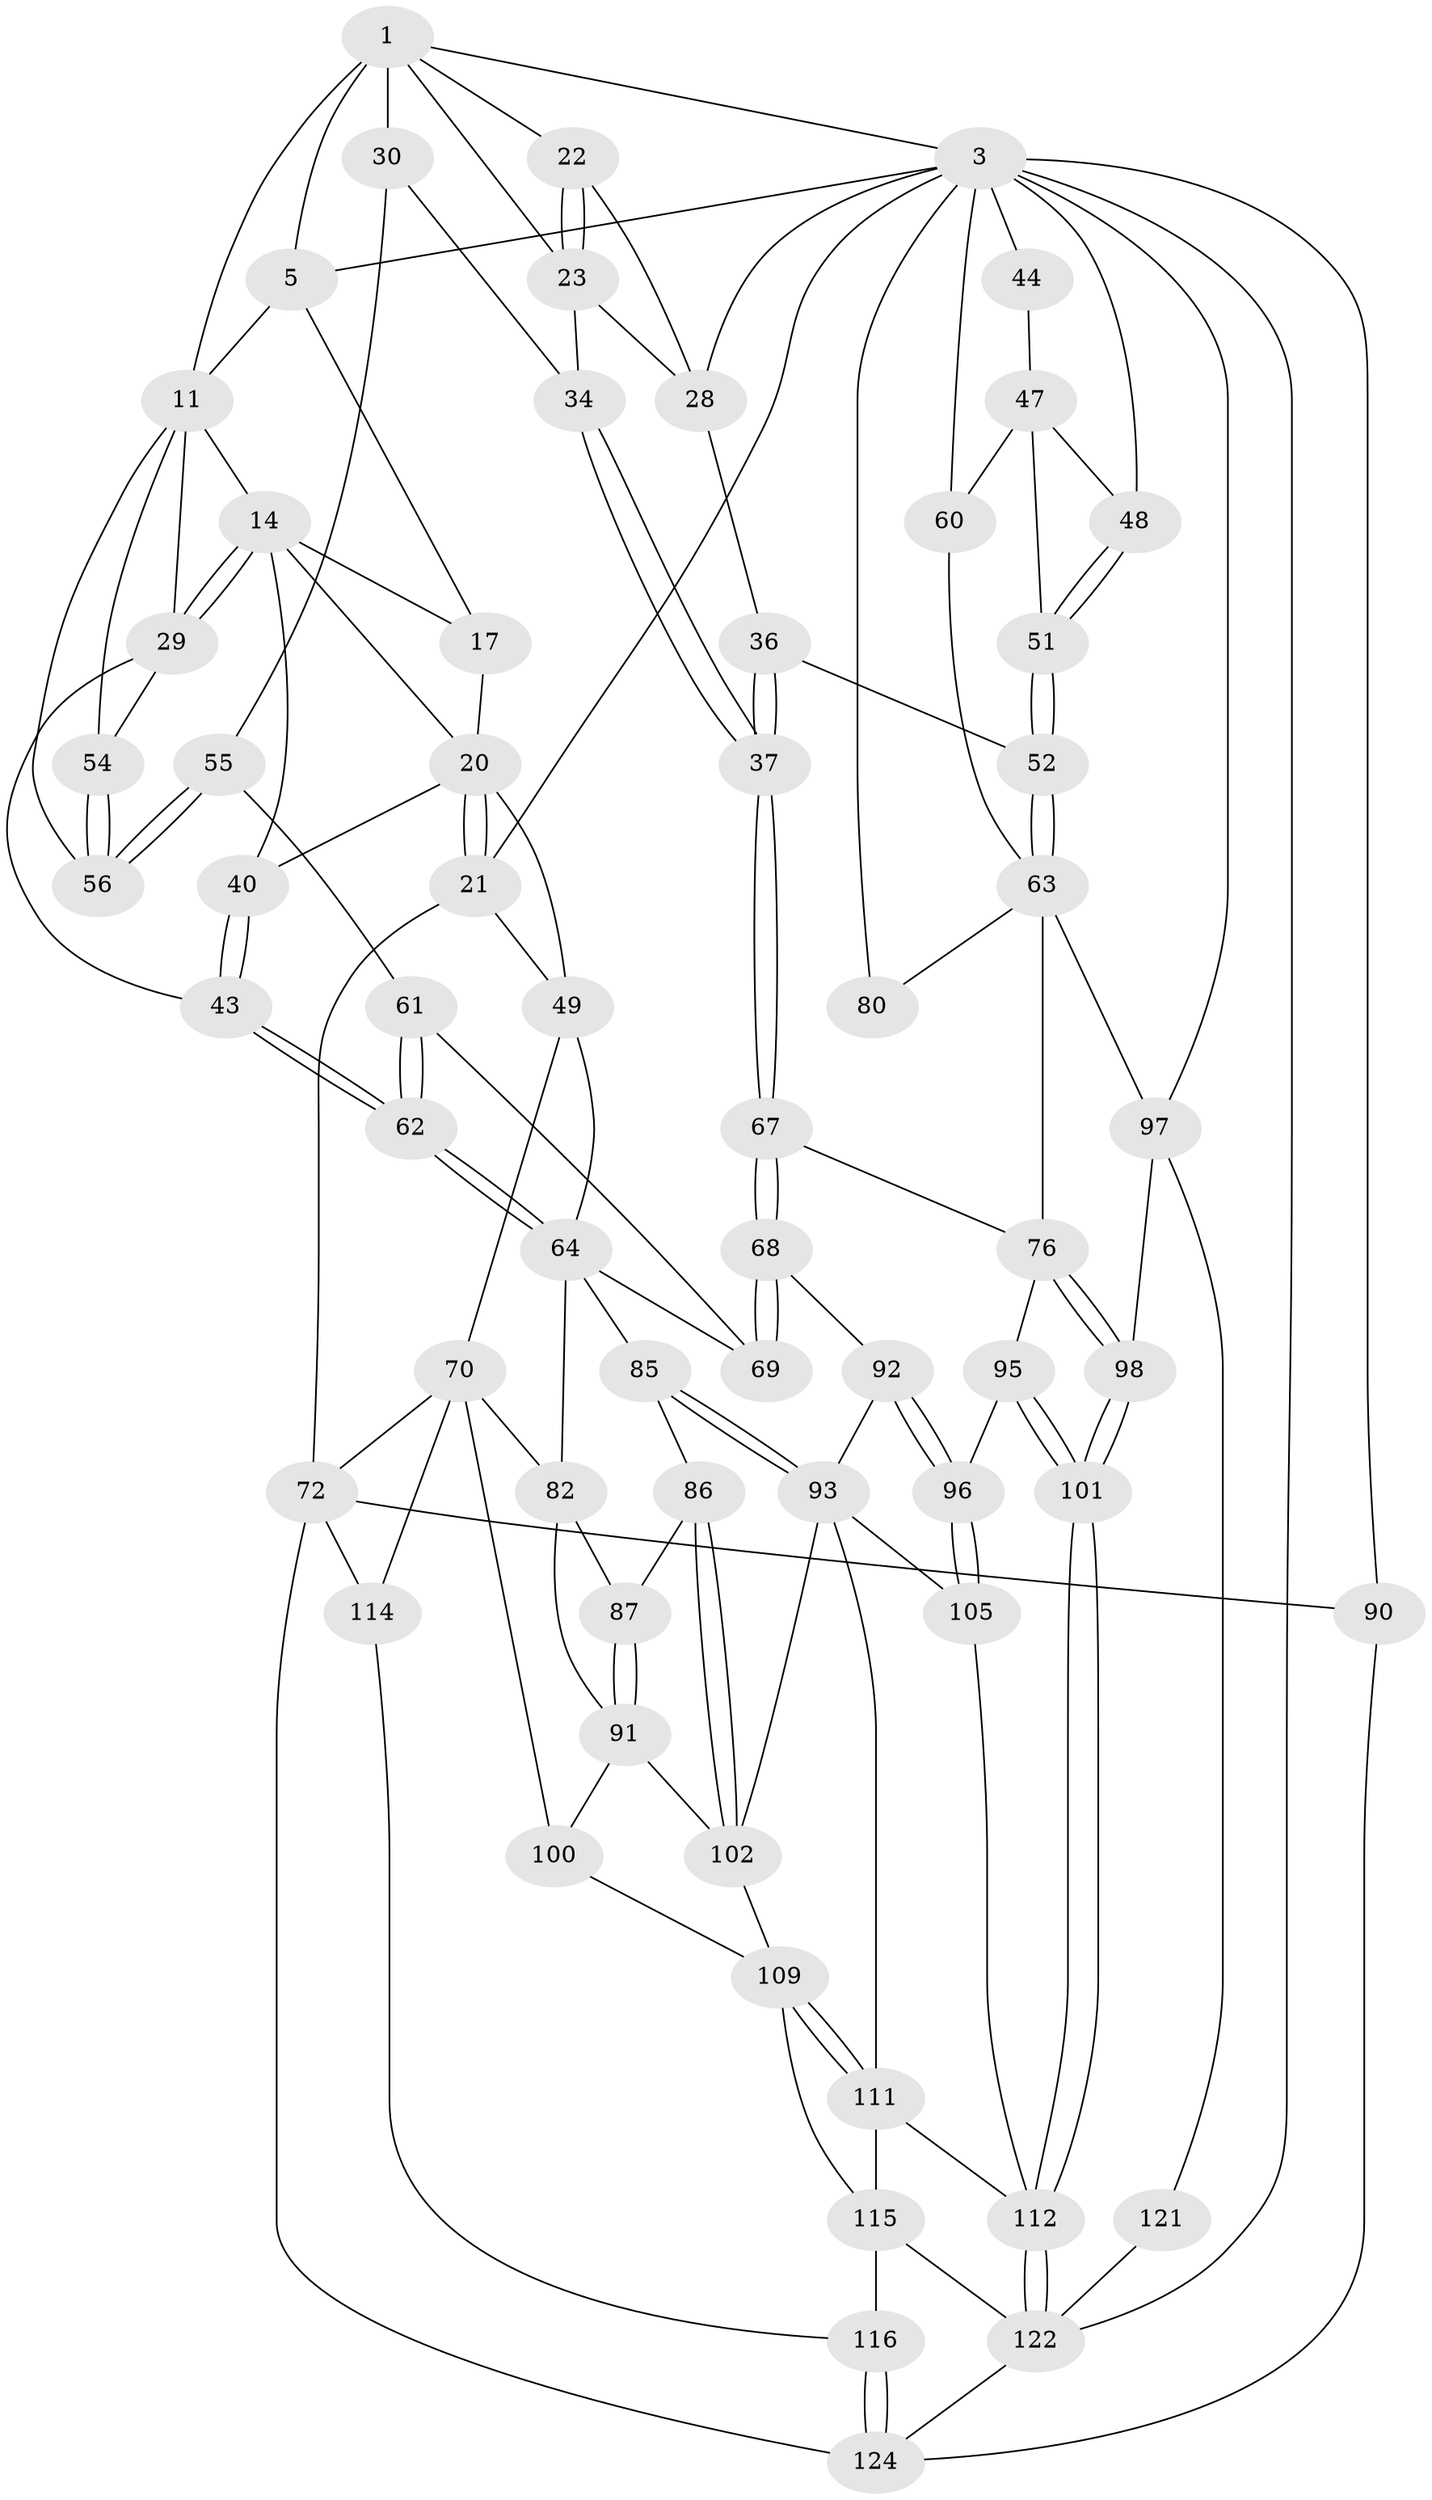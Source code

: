 // original degree distribution, {3: 0.015625, 5: 0.5, 6: 0.234375, 4: 0.25}
// Generated by graph-tools (version 1.1) at 2025/27/03/15/25 16:27:57]
// undirected, 64 vertices, 147 edges
graph export_dot {
graph [start="1"]
  node [color=gray90,style=filled];
  1 [pos="+0.719371236308329+0",super="+2+8"];
  3 [pos="+1+0",super="+4+78+26"];
  5 [pos="+0.011644782995139692+0",super="+6+18"];
  11 [pos="+0.42867984874897846+0.10160151850141397",super="+53+12"];
  14 [pos="+0.1535716678835501+0.12137667140958983",super="+15"];
  17 [pos="+0.1047905309866737+0.10067001228099823",super="+19"];
  20 [pos="+0.018301087450468365+0.13249619308119562",super="+33"];
  21 [pos="+0+0.1708660761823543",super="+50"];
  22 [pos="+0.825939906444881+0"];
  23 [pos="+0.6771505838390803+0.09079263699416938",super="+24"];
  28 [pos="+0.837619399864027+0",super="+31"];
  29 [pos="+0.24261305094715296+0.1693417772205761",super="+42"];
  30 [pos="+0.528535256291035+0.17009328232544238",super="+35"];
  34 [pos="+0.6258691755572888+0.297429422166022"];
  36 [pos="+0.6867014280489329+0.32726315018184726"];
  37 [pos="+0.6721461186548042+0.32758899197163854"];
  40 [pos="+0.12111405085459032+0.2506263947025997"];
  43 [pos="+0.2632648659015187+0.24927631274926523"];
  44 [pos="+0.9438865589512041+0.13779546301039294",super="+46"];
  47 [pos="+0.9479975851635443+0.23333363668391172",super="+58"];
  48 [pos="+0.879309480339284+0.2032051226074089"];
  49 [pos="+0.040984872501689584+0.2958198642689342",super="+66"];
  51 [pos="+0.8300927869728335+0.2844613259922854"];
  52 [pos="+0.692312898151557+0.33000474038129046"];
  54 [pos="+0.3212660343850766+0.19856474108434766"];
  55 [pos="+0.46341922239733263+0.32558937002971"];
  56 [pos="+0.45096484821657196+0.30862799766113036"];
  60 [pos="+0.9728578563705855+0.40094065230938064"];
  61 [pos="+0.44266870191196284+0.3440166975217708"];
  62 [pos="+0.2924628890282248+0.38947114852216097"];
  63 [pos="+0.802818251751221+0.4529395401399357",super="+75"];
  64 [pos="+0.28844744523214044+0.39976077283427286",super="+74+65"];
  67 [pos="+0.5726782729735399+0.49630837810255707"];
  68 [pos="+0.5627380221709993+0.4957262708595676",super="+81"];
  69 [pos="+0.4818628502114556+0.4563686708318853",super="+73"];
  70 [pos="+0+0.552605406644699",super="+84+71"];
  72 [pos="+0+0.5895884871274585",super="+88"];
  76 [pos="+0.6942001298910991+0.5745805121470986",super="+77"];
  80 [pos="+1+0.5747940622187399"];
  82 [pos="+0.18686092452810335+0.4764858510797182",super="+83"];
  85 [pos="+0.3219090891471964+0.5801388046622237"];
  86 [pos="+0.3156586532364424+0.5859414970829288"];
  87 [pos="+0.2172544470264641+0.5478972772507711"];
  90 [pos="+0+1"];
  91 [pos="+0.19926935014903313+0.6172201213839081",super="+99"];
  92 [pos="+0.4279552318610789+0.6147128208941784"];
  93 [pos="+0.4096176584752151+0.6158974182377943",super="+103"];
  95 [pos="+0.5629523771485999+0.6680339645187704"];
  96 [pos="+0.5046387963115349+0.6695152477917127"];
  97 [pos="+0.8099785942090255+0.7311528036250627",super="+119"];
  98 [pos="+0.7389570252291903+0.7239103774071441"];
  100 [pos="+0.20187709291773215+0.6790309013062228",super="+107"];
  101 [pos="+0.6256380663044615+0.751519389072671"];
  102 [pos="+0.2729320425550241+0.6420070144984924",super="+104"];
  105 [pos="+0.43836041298294764+0.7454154188770211"];
  109 [pos="+0.3055027231604109+0.7730154838801232",super="+110"];
  111 [pos="+0.40247467135154136+0.7952468682976813",super="+118"];
  112 [pos="+0.6106599347273771+0.7966123909378724",super="+113"];
  114 [pos="+0.11623259393417255+0.7702626324105075",super="+117"];
  115 [pos="+0.2541336279991973+0.8750431977356243",super="+120"];
  116 [pos="+0.18131858684454447+0.882675141310422"];
  121 [pos="+0.8261781065847865+0.8638603493343708"];
  122 [pos="+0.6481975696272887+0.8817903789184152",super="+125"];
  124 [pos="+0.08687348297860609+1",super="+127"];
  1 -- 3;
  1 -- 22;
  1 -- 5;
  1 -- 23;
  1 -- 11;
  1 -- 30 [weight=2];
  3 -- 5;
  3 -- 90 [weight=2];
  3 -- 21;
  3 -- 80 [weight=2];
  3 -- 122;
  3 -- 48;
  3 -- 44 [weight=3];
  3 -- 28 [weight=2];
  3 -- 60;
  3 -- 97;
  5 -- 17 [weight=2];
  5 -- 11;
  11 -- 56;
  11 -- 54;
  11 -- 29;
  11 -- 14;
  14 -- 29;
  14 -- 29;
  14 -- 40;
  14 -- 17;
  14 -- 20;
  17 -- 20;
  20 -- 21;
  20 -- 21;
  20 -- 40;
  20 -- 49;
  21 -- 72;
  21 -- 49;
  22 -- 23;
  22 -- 23;
  22 -- 28;
  23 -- 34;
  23 -- 28;
  28 -- 36;
  29 -- 43;
  29 -- 54;
  30 -- 34;
  30 -- 55;
  34 -- 37;
  34 -- 37;
  36 -- 37;
  36 -- 37;
  36 -- 52;
  37 -- 67;
  37 -- 67;
  40 -- 43;
  40 -- 43;
  43 -- 62;
  43 -- 62;
  44 -- 47;
  47 -- 48;
  47 -- 51;
  47 -- 60;
  48 -- 51;
  48 -- 51;
  49 -- 70;
  49 -- 64;
  51 -- 52;
  51 -- 52;
  52 -- 63;
  52 -- 63;
  54 -- 56;
  54 -- 56;
  55 -- 56;
  55 -- 56;
  55 -- 61;
  60 -- 63;
  61 -- 62;
  61 -- 62;
  61 -- 69;
  62 -- 64;
  62 -- 64;
  63 -- 80;
  63 -- 97;
  63 -- 76;
  64 -- 85;
  64 -- 69;
  64 -- 82;
  67 -- 68;
  67 -- 68;
  67 -- 76;
  68 -- 69 [weight=2];
  68 -- 69;
  68 -- 92;
  70 -- 100 [weight=2];
  70 -- 72;
  70 -- 114;
  70 -- 82;
  72 -- 114 [weight=2];
  72 -- 124;
  72 -- 90;
  76 -- 98;
  76 -- 98;
  76 -- 95;
  82 -- 87;
  82 -- 91;
  85 -- 86;
  85 -- 93;
  85 -- 93;
  86 -- 87;
  86 -- 102;
  86 -- 102;
  87 -- 91;
  87 -- 91;
  90 -- 124;
  91 -- 100;
  91 -- 102;
  92 -- 93;
  92 -- 96;
  92 -- 96;
  93 -- 105;
  93 -- 111;
  93 -- 102;
  95 -- 96;
  95 -- 101;
  95 -- 101;
  96 -- 105;
  96 -- 105;
  97 -- 98;
  97 -- 121;
  98 -- 101;
  98 -- 101;
  100 -- 109;
  101 -- 112;
  101 -- 112;
  102 -- 109;
  105 -- 112;
  109 -- 111;
  109 -- 111;
  109 -- 115;
  111 -- 112;
  111 -- 115;
  112 -- 122;
  112 -- 122;
  114 -- 116;
  115 -- 116;
  115 -- 122;
  116 -- 124;
  116 -- 124;
  121 -- 122 [weight=2];
  122 -- 124;
}
